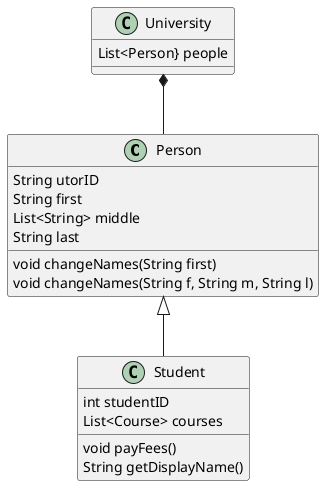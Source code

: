 @startuml
'https://plantuml.com/class-diagram

'abstract class AbstractList
'abstract AbstractCollection
'interface List
'interface Collection
'
'List <|-- AbstractList
'Collection <|-- AbstractCollection
'
'Collection <|- List
'AbstractCollection <|- AbstractList
'AbstractList <|-- ArrayList
'
'class ArrayList {
'Object[] elementData
'size()
'}
'
'enum TimeUnit {
'DAYS
'HOURS
'MINUTES
'}

class Person {

String utorID
String first
List<String> middle
String last
void changeNames(String first)
void changeNames(String f, String m, String l)

}

class Student {

int studentID
List<Course> courses
void payFees()
String getDisplayName()
}

class Student extends Person

class University {
List<Person} people

}

University *-- Person


@enduml